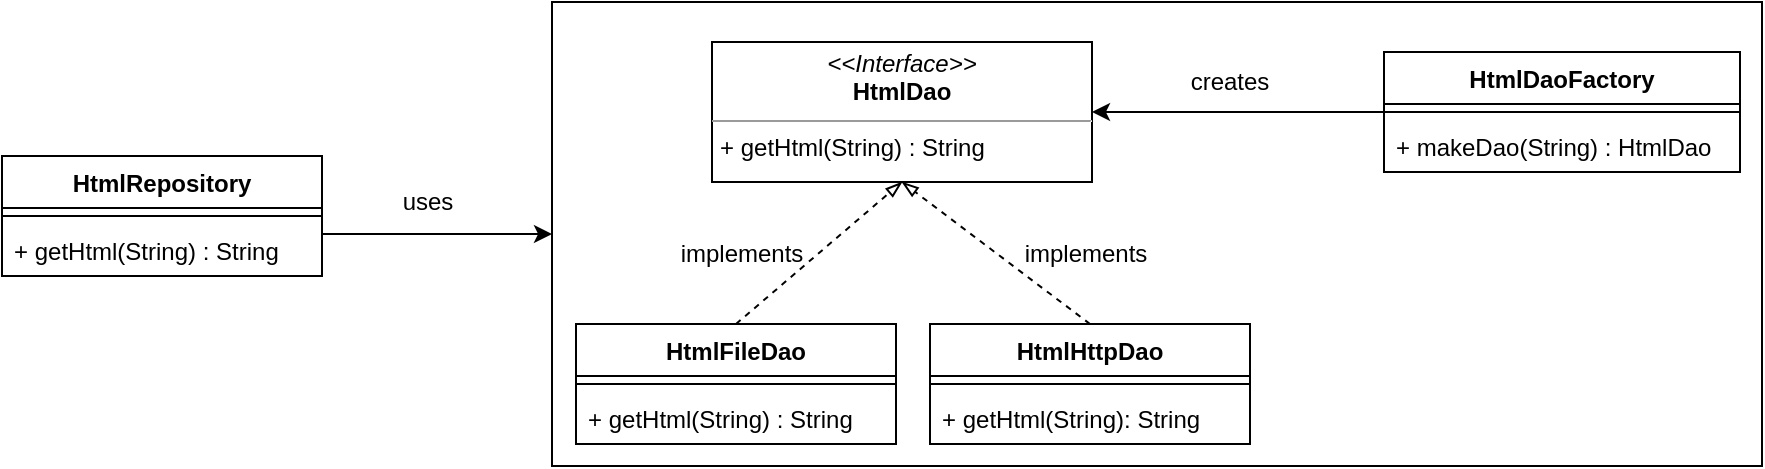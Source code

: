 <mxfile version="13.1.6" type="device"><diagram id="7XAP_jwFkSwtYm4jCD86" name="Page-1"><mxGraphModel dx="1609" dy="387" grid="0" gridSize="10" guides="1" tooltips="1" connect="1" arrows="1" fold="1" page="1" pageScale="1" pageWidth="827" pageHeight="1169" math="0" shadow="0"><root><mxCell id="0"/><mxCell id="1" parent="0"/><mxCell id="vwOHa_CxbhYj_JXgmXZQ-12" value="&lt;p style=&quot;margin: 0px ; margin-top: 4px ; text-align: center&quot;&gt;&lt;i&gt;&amp;lt;&amp;lt;Interface&amp;gt;&amp;gt;&lt;/i&gt;&lt;br&gt;&lt;b&gt;HtmlDao&lt;/b&gt;&lt;/p&gt;&lt;hr size=&quot;1&quot;&gt;&lt;p style=&quot;margin: 0px ; margin-left: 4px&quot;&gt;+ getHtml(String) : String&amp;nbsp;&lt;/p&gt;" style="verticalAlign=top;align=left;overflow=fill;fontSize=12;fontFamily=Helvetica;html=1;" vertex="1" parent="1"><mxGeometry x="295" y="28" width="190" height="70" as="geometry"/></mxCell><mxCell id="vwOHa_CxbhYj_JXgmXZQ-13" value="" style="endArrow=blockThin;html=1;dashed=1;entryX=0.5;entryY=1;entryDx=0;entryDy=0;exitX=0.5;exitY=0;exitDx=0;exitDy=0;endFill=0;" edge="1" parent="1" source="vwOHa_CxbhYj_JXgmXZQ-7" target="vwOHa_CxbhYj_JXgmXZQ-12"><mxGeometry width="50" height="50" relative="1" as="geometry"><mxPoint x="582" y="257" as="sourcePoint"/><mxPoint x="632" y="207" as="targetPoint"/></mxGeometry></mxCell><mxCell id="vwOHa_CxbhYj_JXgmXZQ-14" value="" style="endArrow=blockThin;html=1;dashed=1;entryX=0.5;entryY=1;entryDx=0;entryDy=0;exitX=0.5;exitY=0;exitDx=0;exitDy=0;endFill=0;" edge="1" parent="1" source="vwOHa_CxbhYj_JXgmXZQ-2" target="vwOHa_CxbhYj_JXgmXZQ-12"><mxGeometry width="50" height="50" relative="1" as="geometry"><mxPoint x="408" y="181" as="sourcePoint"/><mxPoint x="294" y="113" as="targetPoint"/></mxGeometry></mxCell><mxCell id="vwOHa_CxbhYj_JXgmXZQ-19" value="" style="endArrow=classic;html=1;entryX=1;entryY=0.5;entryDx=0;entryDy=0;exitX=0;exitY=0.5;exitDx=0;exitDy=0;" edge="1" parent="1" source="vwOHa_CxbhYj_JXgmXZQ-15" target="vwOHa_CxbhYj_JXgmXZQ-12"><mxGeometry width="50" height="50" relative="1" as="geometry"><mxPoint x="683" y="99" as="sourcePoint"/><mxPoint x="632" y="107" as="targetPoint"/></mxGeometry></mxCell><mxCell id="vwOHa_CxbhYj_JXgmXZQ-21" value="implements" style="text;html=1;strokeColor=none;fillColor=none;align=center;verticalAlign=middle;whiteSpace=wrap;rounded=0;" vertex="1" parent="1"><mxGeometry x="462" y="124" width="40" height="20" as="geometry"/></mxCell><mxCell id="vwOHa_CxbhYj_JXgmXZQ-22" value="implements" style="text;html=1;strokeColor=none;fillColor=none;align=center;verticalAlign=middle;whiteSpace=wrap;rounded=0;" vertex="1" parent="1"><mxGeometry x="290" y="124" width="40" height="20" as="geometry"/></mxCell><mxCell id="vwOHa_CxbhYj_JXgmXZQ-23" value="creates" style="text;html=1;strokeColor=none;fillColor=none;align=center;verticalAlign=middle;whiteSpace=wrap;rounded=0;" vertex="1" parent="1"><mxGeometry x="534" y="38" width="40" height="20" as="geometry"/></mxCell><mxCell id="vwOHa_CxbhYj_JXgmXZQ-30" value="" style="rounded=0;whiteSpace=wrap;html=1;fillColor=none;" vertex="1" parent="1"><mxGeometry x="215" y="8" width="605" height="232" as="geometry"/></mxCell><mxCell id="vwOHa_CxbhYj_JXgmXZQ-2" value="HtmlFileDao" style="swimlane;fontStyle=1;align=center;verticalAlign=top;childLayout=stackLayout;horizontal=1;startSize=26;horizontalStack=0;resizeParent=1;resizeParentMax=0;resizeLast=0;collapsible=1;marginBottom=0;" vertex="1" parent="1"><mxGeometry x="227" y="169" width="160" height="60" as="geometry"/></mxCell><mxCell id="vwOHa_CxbhYj_JXgmXZQ-4" value="" style="line;strokeWidth=1;fillColor=none;align=left;verticalAlign=middle;spacingTop=-1;spacingLeft=3;spacingRight=3;rotatable=0;labelPosition=right;points=[];portConstraint=eastwest;" vertex="1" parent="vwOHa_CxbhYj_JXgmXZQ-2"><mxGeometry y="26" width="160" height="8" as="geometry"/></mxCell><mxCell id="vwOHa_CxbhYj_JXgmXZQ-5" value="+ getHtml(String) : String" style="text;strokeColor=none;fillColor=none;align=left;verticalAlign=top;spacingLeft=4;spacingRight=4;overflow=hidden;rotatable=0;points=[[0,0.5],[1,0.5]];portConstraint=eastwest;" vertex="1" parent="vwOHa_CxbhYj_JXgmXZQ-2"><mxGeometry y="34" width="160" height="26" as="geometry"/></mxCell><mxCell id="vwOHa_CxbhYj_JXgmXZQ-7" value="HtmlHttpDao" style="swimlane;fontStyle=1;align=center;verticalAlign=top;childLayout=stackLayout;horizontal=1;startSize=26;horizontalStack=0;resizeParent=1;resizeParentMax=0;resizeLast=0;collapsible=1;marginBottom=0;" vertex="1" parent="1"><mxGeometry x="404" y="169" width="160" height="60" as="geometry"/></mxCell><mxCell id="vwOHa_CxbhYj_JXgmXZQ-9" value="" style="line;strokeWidth=1;fillColor=none;align=left;verticalAlign=middle;spacingTop=-1;spacingLeft=3;spacingRight=3;rotatable=0;labelPosition=right;points=[];portConstraint=eastwest;" vertex="1" parent="vwOHa_CxbhYj_JXgmXZQ-7"><mxGeometry y="26" width="160" height="8" as="geometry"/></mxCell><mxCell id="vwOHa_CxbhYj_JXgmXZQ-10" value="+ getHtml(String): String" style="text;strokeColor=none;fillColor=none;align=left;verticalAlign=top;spacingLeft=4;spacingRight=4;overflow=hidden;rotatable=0;points=[[0,0.5],[1,0.5]];portConstraint=eastwest;" vertex="1" parent="vwOHa_CxbhYj_JXgmXZQ-7"><mxGeometry y="34" width="160" height="26" as="geometry"/></mxCell><mxCell id="vwOHa_CxbhYj_JXgmXZQ-15" value="HtmlDaoFactory" style="swimlane;fontStyle=1;align=center;verticalAlign=top;childLayout=stackLayout;horizontal=1;startSize=26;horizontalStack=0;resizeParent=1;resizeParentMax=0;resizeLast=0;collapsible=1;marginBottom=0;" vertex="1" parent="1"><mxGeometry x="631" y="33" width="178" height="60" as="geometry"/></mxCell><mxCell id="vwOHa_CxbhYj_JXgmXZQ-17" value="" style="line;strokeWidth=1;fillColor=none;align=left;verticalAlign=middle;spacingTop=-1;spacingLeft=3;spacingRight=3;rotatable=0;labelPosition=right;points=[];portConstraint=eastwest;" vertex="1" parent="vwOHa_CxbhYj_JXgmXZQ-15"><mxGeometry y="26" width="178" height="8" as="geometry"/></mxCell><mxCell id="vwOHa_CxbhYj_JXgmXZQ-18" value="+ makeDao(String) : HtmlDao" style="text;strokeColor=none;fillColor=none;align=left;verticalAlign=top;spacingLeft=4;spacingRight=4;overflow=hidden;rotatable=0;points=[[0,0.5],[1,0.5]];portConstraint=eastwest;" vertex="1" parent="vwOHa_CxbhYj_JXgmXZQ-15"><mxGeometry y="34" width="178" height="26" as="geometry"/></mxCell><mxCell id="vwOHa_CxbhYj_JXgmXZQ-31" value="" style="endArrow=classic;html=1;exitX=1;exitY=0.5;exitDx=0;exitDy=0;entryX=0;entryY=0.5;entryDx=0;entryDy=0;" edge="1" parent="1" target="vwOHa_CxbhYj_JXgmXZQ-30"><mxGeometry width="50" height="50" relative="1" as="geometry"><mxPoint x="100" y="124" as="sourcePoint"/><mxPoint x="175" y="109" as="targetPoint"/></mxGeometry></mxCell><mxCell id="vwOHa_CxbhYj_JXgmXZQ-24" value="HtmlRepository" style="swimlane;fontStyle=1;align=center;verticalAlign=top;childLayout=stackLayout;horizontal=1;startSize=26;horizontalStack=0;resizeParent=1;resizeParentMax=0;resizeLast=0;collapsible=1;marginBottom=0;" vertex="1" parent="1"><mxGeometry x="-60" y="85" width="160" height="60" as="geometry"/></mxCell><mxCell id="vwOHa_CxbhYj_JXgmXZQ-26" value="" style="line;strokeWidth=1;fillColor=none;align=left;verticalAlign=middle;spacingTop=-1;spacingLeft=3;spacingRight=3;rotatable=0;labelPosition=right;points=[];portConstraint=eastwest;" vertex="1" parent="vwOHa_CxbhYj_JXgmXZQ-24"><mxGeometry y="26" width="160" height="8" as="geometry"/></mxCell><mxCell id="vwOHa_CxbhYj_JXgmXZQ-27" value="+ getHtml(String) : String" style="text;strokeColor=none;fillColor=none;align=left;verticalAlign=top;spacingLeft=4;spacingRight=4;overflow=hidden;rotatable=0;points=[[0,0.5],[1,0.5]];portConstraint=eastwest;" vertex="1" parent="vwOHa_CxbhYj_JXgmXZQ-24"><mxGeometry y="34" width="160" height="26" as="geometry"/></mxCell><mxCell id="vwOHa_CxbhYj_JXgmXZQ-32" value="uses" style="text;html=1;strokeColor=none;fillColor=none;align=center;verticalAlign=middle;whiteSpace=wrap;rounded=0;" vertex="1" parent="1"><mxGeometry x="133" y="98" width="40" height="20" as="geometry"/></mxCell></root></mxGraphModel></diagram></mxfile>